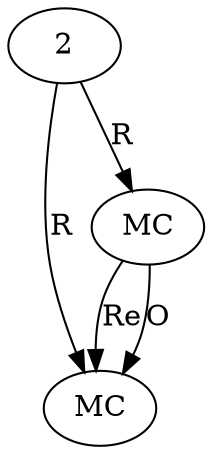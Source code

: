 digraph "AUG" {

  1 [ label="MC" s="nextToken()" t="QuotedTokenizer" l="45" ];
  2 [ t="QuotedTokenizer" n="qt" ];
  3 [ label="MC" s="getSeparator()" t="QuotedTokenizer" l="36" ];
  2 -> 1 [ label="R" ];
  3 -> 1 [ label="Re" ];
  3 -> 1 [ label="O" ];
  2 -> 3 [ label="R" ];
}
